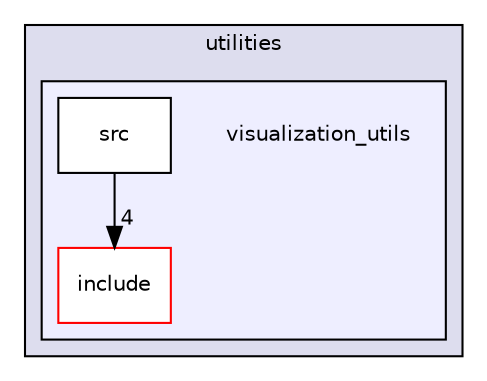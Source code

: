digraph "catkin_ws/src/utilities/visualization_utils" {
  compound=true
  node [ fontsize="10", fontname="Helvetica"];
  edge [ labelfontsize="10", labelfontname="Helvetica"];
  subgraph clusterdir_ccddda87566ee263eec2f42a65371c71 {
    graph [ bgcolor="#ddddee", pencolor="black", label="utilities" fontname="Helvetica", fontsize="10", URL="dir_ccddda87566ee263eec2f42a65371c71.html"]
  subgraph clusterdir_00483b49bbd061954618c0bb20050193 {
    graph [ bgcolor="#eeeeff", pencolor="black", label="" URL="dir_00483b49bbd061954618c0bb20050193.html"];
    dir_00483b49bbd061954618c0bb20050193 [shape=plaintext label="visualization_utils"];
  dir_b4b94c4ef36a1555b44c39060773271c [shape=box label="include" fillcolor="white" style="filled" color="red" URL="dir_b4b94c4ef36a1555b44c39060773271c.html"];
  dir_87a977237770b5e116c750625e800fc8 [shape=box label="src" fillcolor="white" style="filled" URL="dir_87a977237770b5e116c750625e800fc8.html"];
  }
  }
  dir_87a977237770b5e116c750625e800fc8->dir_b4b94c4ef36a1555b44c39060773271c [headlabel="4", labeldistance=1.5 headhref="dir_000105_000103.html"];
}
